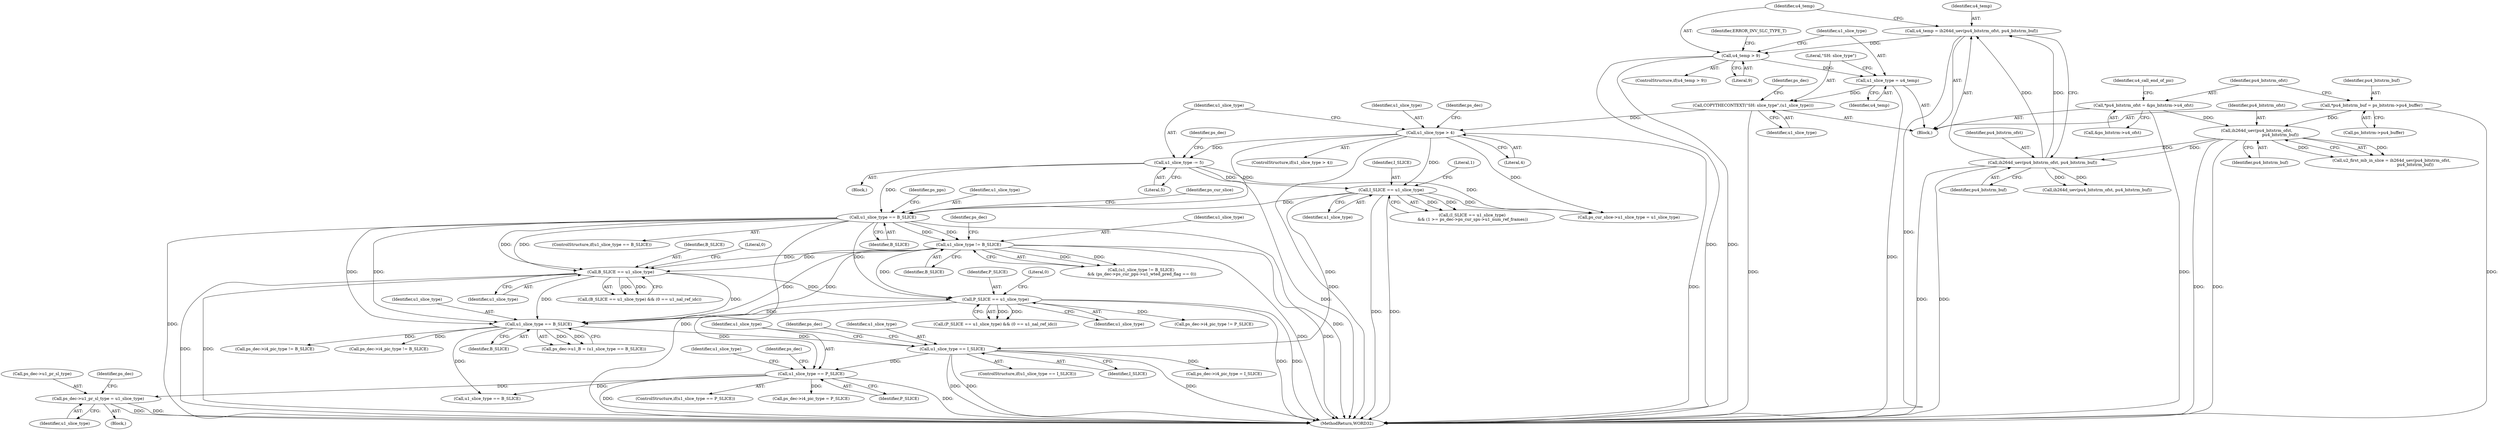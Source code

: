 digraph "0_Android_0b23c81c3dd9ec38f7e6806a3955fed1925541a0_2@pointer" {
"1002469" [label="(Call,ps_dec->u1_pr_sl_type = u1_slice_type)"];
"1002453" [label="(Call,u1_slice_type == P_SLICE)"];
"1002418" [label="(Call,u1_slice_type == I_SLICE)"];
"1002304" [label="(Call,u1_slice_type == B_SLICE)"];
"1001861" [label="(Call,P_SLICE == u1_slice_type)"];
"1001846" [label="(Call,B_SLICE == u1_slice_type)"];
"1001549" [label="(Call,u1_slice_type == B_SLICE)"];
"1000290" [label="(Call,u1_slice_type > 4)"];
"1000281" [label="(Call,COPYTHECONTEXT(\"SH: slice_type\",(u1_slice_type)))"];
"1000278" [label="(Call,u1_slice_type = u4_temp)"];
"1000273" [label="(Call,u4_temp > 9)"];
"1000267" [label="(Call,u4_temp = ih264d_uev(pu4_bitstrm_ofst, pu4_bitstrm_buf))"];
"1000269" [label="(Call,ih264d_uev(pu4_bitstrm_ofst, pu4_bitstrm_buf))"];
"1000229" [label="(Call,ih264d_uev(pu4_bitstrm_ofst,\n                                     pu4_bitstrm_buf))"];
"1000201" [label="(Call,*pu4_bitstrm_ofst = &ps_bitstrm->u4_ofst)"];
"1000195" [label="(Call,*pu4_bitstrm_buf = ps_bitstrm->pu4_buffer)"];
"1000294" [label="(Call,u1_slice_type -= 5)"];
"1000339" [label="(Call,I_SLICE == u1_slice_type)"];
"1001770" [label="(Call,u1_slice_type != B_SLICE)"];
"1000274" [label="(Identifier,u4_temp)"];
"1000308" [label="(Identifier,ps_dec)"];
"1002460" [label="(Identifier,ps_dec)"];
"1001862" [label="(Identifier,P_SLICE)"];
"1002425" [label="(Identifier,ps_dec)"];
"1002305" [label="(Identifier,u1_slice_type)"];
"1001845" [label="(Call,(B_SLICE == u1_slice_type) && (0 == u1_nal_ref_idc))"];
"1000340" [label="(Identifier,I_SLICE)"];
"1000197" [label="(Call,ps_bitstrm->pu4_buffer)"];
"1000295" [label="(Identifier,u1_slice_type)"];
"1000286" [label="(Identifier,ps_dec)"];
"1002436" [label="(Call,ps_dec->i4_pic_type != B_SLICE)"];
"1000293" [label="(Block,)"];
"1000230" [label="(Identifier,pu4_bitstrm_ofst)"];
"1001550" [label="(Identifier,u1_slice_type)"];
"1002417" [label="(ControlStructure,if(u1_slice_type == I_SLICE))"];
"1002477" [label="(Identifier,ps_dec)"];
"1001865" [label="(Literal,0)"];
"1001772" [label="(Identifier,B_SLICE)"];
"1001551" [label="(Identifier,B_SLICE)"];
"1000158" [label="(Block,)"];
"1000218" [label="(Identifier,u4_call_end_of_pic)"];
"1002480" [label="(Call,ps_dec->i4_pic_type = P_SLICE)"];
"1000271" [label="(Identifier,pu4_bitstrm_buf)"];
"1001769" [label="(Call,(u1_slice_type != B_SLICE)\n && (ps_dec->ps_cur_pps->u1_wted_pred_flag == 0))"];
"1001848" [label="(Identifier,u1_slice_type)"];
"1001863" [label="(Identifier,u1_slice_type)"];
"1002418" [label="(Call,u1_slice_type == I_SLICE)"];
"1001555" [label="(Identifier,ps_cur_slice)"];
"1001499" [label="(Call,ps_cur_slice->u1_slice_type = u1_slice_type)"];
"1001860" [label="(Call,(P_SLICE == u1_slice_type) && (0 == u1_nal_ref_idc))"];
"1000290" [label="(Call,u1_slice_type > 4)"];
"1000277" [label="(Identifier,ERROR_INV_SLC_TYPE_T)"];
"1001847" [label="(Identifier,B_SLICE)"];
"1001771" [label="(Identifier,u1_slice_type)"];
"1000275" [label="(Literal,9)"];
"1001776" [label="(Identifier,ps_dec)"];
"1001601" [label="(Identifier,ps_pps)"];
"1000227" [label="(Call,u2_first_mb_in_slice = ih264d_uev(pu4_bitstrm_ofst,\n                                     pu4_bitstrm_buf))"];
"1000231" [label="(Identifier,pu4_bitstrm_buf)"];
"1000280" [label="(Identifier,u4_temp)"];
"1000201" [label="(Call,*pu4_bitstrm_ofst = &ps_bitstrm->u4_ofst)"];
"1002475" [label="(Call,ps_dec->i4_pic_type != B_SLICE)"];
"1002469" [label="(Call,ps_dec->u1_pr_sl_type = u1_slice_type)"];
"1001850" [label="(Literal,0)"];
"1000292" [label="(Literal,4)"];
"1002488" [label="(Identifier,u1_slice_type)"];
"1002441" [label="(Call,ps_dec->i4_pic_type != P_SLICE)"];
"1001548" [label="(ControlStructure,if(u1_slice_type == B_SLICE))"];
"1000268" [label="(Identifier,u4_temp)"];
"1002473" [label="(Identifier,u1_slice_type)"];
"1000279" [label="(Identifier,u1_slice_type)"];
"1001549" [label="(Call,u1_slice_type == B_SLICE)"];
"1000299" [label="(Identifier,ps_dec)"];
"1002304" [label="(Call,u1_slice_type == B_SLICE)"];
"1000270" [label="(Identifier,pu4_bitstrm_ofst)"];
"1002419" [label="(Identifier,u1_slice_type)"];
"1000272" [label="(ControlStructure,if(u4_temp > 9))"];
"1000294" [label="(Call,u1_slice_type -= 5)"];
"1000195" [label="(Call,*pu4_bitstrm_buf = ps_bitstrm->pu4_buffer)"];
"1001770" [label="(Call,u1_slice_type != B_SLICE)"];
"1000203" [label="(Call,&ps_bitstrm->u4_ofst)"];
"1000296" [label="(Literal,5)"];
"1000202" [label="(Identifier,pu4_bitstrm_ofst)"];
"1000338" [label="(Call,(I_SLICE == u1_slice_type)\n && (1 >= ps_dec->ps_cur_sps->u1_num_ref_frames))"];
"1002589" [label="(MethodReturn,WORD32)"];
"1002306" [label="(Identifier,B_SLICE)"];
"1000343" [label="(Literal,1)"];
"1002300" [label="(Call,ps_dec->u1_B = (u1_slice_type == B_SLICE))"];
"1000283" [label="(Identifier,u1_slice_type)"];
"1000410" [label="(Call,ih264d_uev(pu4_bitstrm_ofst, pu4_bitstrm_buf))"];
"1000267" [label="(Call,u4_temp = ih264d_uev(pu4_bitstrm_ofst, pu4_bitstrm_buf))"];
"1000291" [label="(Identifier,u1_slice_type)"];
"1000278" [label="(Call,u1_slice_type = u4_temp)"];
"1001861" [label="(Call,P_SLICE == u1_slice_type)"];
"1002487" [label="(Call,u1_slice_type == B_SLICE)"];
"1000196" [label="(Identifier,pu4_bitstrm_buf)"];
"1002420" [label="(Identifier,I_SLICE)"];
"1002455" [label="(Identifier,P_SLICE)"];
"1000281" [label="(Call,COPYTHECONTEXT(\"SH: slice_type\",(u1_slice_type)))"];
"1000269" [label="(Call,ih264d_uev(pu4_bitstrm_ofst, pu4_bitstrm_buf))"];
"1002453" [label="(Call,u1_slice_type == P_SLICE)"];
"1000282" [label="(Literal,\"SH: slice_type\")"];
"1002456" [label="(Block,)"];
"1000339" [label="(Call,I_SLICE == u1_slice_type)"];
"1002454" [label="(Identifier,u1_slice_type)"];
"1000273" [label="(Call,u4_temp > 9)"];
"1000289" [label="(ControlStructure,if(u1_slice_type > 4))"];
"1002446" [label="(Call,ps_dec->i4_pic_type = I_SLICE)"];
"1000341" [label="(Identifier,u1_slice_type)"];
"1002452" [label="(ControlStructure,if(u1_slice_type == P_SLICE))"];
"1000229" [label="(Call,ih264d_uev(pu4_bitstrm_ofst,\n                                     pu4_bitstrm_buf))"];
"1001846" [label="(Call,B_SLICE == u1_slice_type)"];
"1002470" [label="(Call,ps_dec->u1_pr_sl_type)"];
"1002469" -> "1002456"  [label="AST: "];
"1002469" -> "1002473"  [label="CFG: "];
"1002470" -> "1002469"  [label="AST: "];
"1002473" -> "1002469"  [label="AST: "];
"1002477" -> "1002469"  [label="CFG: "];
"1002469" -> "1002589"  [label="DDG: "];
"1002469" -> "1002589"  [label="DDG: "];
"1002453" -> "1002469"  [label="DDG: "];
"1002453" -> "1002452"  [label="AST: "];
"1002453" -> "1002455"  [label="CFG: "];
"1002454" -> "1002453"  [label="AST: "];
"1002455" -> "1002453"  [label="AST: "];
"1002460" -> "1002453"  [label="CFG: "];
"1002488" -> "1002453"  [label="CFG: "];
"1002453" -> "1002589"  [label="DDG: "];
"1002453" -> "1002589"  [label="DDG: "];
"1002418" -> "1002453"  [label="DDG: "];
"1001861" -> "1002453"  [label="DDG: "];
"1002453" -> "1002480"  [label="DDG: "];
"1002453" -> "1002487"  [label="DDG: "];
"1002418" -> "1002417"  [label="AST: "];
"1002418" -> "1002420"  [label="CFG: "];
"1002419" -> "1002418"  [label="AST: "];
"1002420" -> "1002418"  [label="AST: "];
"1002425" -> "1002418"  [label="CFG: "];
"1002454" -> "1002418"  [label="CFG: "];
"1002418" -> "1002589"  [label="DDG: "];
"1002418" -> "1002589"  [label="DDG: "];
"1002418" -> "1002589"  [label="DDG: "];
"1002304" -> "1002418"  [label="DDG: "];
"1000339" -> "1002418"  [label="DDG: "];
"1002418" -> "1002446"  [label="DDG: "];
"1002304" -> "1002300"  [label="AST: "];
"1002304" -> "1002306"  [label="CFG: "];
"1002305" -> "1002304"  [label="AST: "];
"1002306" -> "1002304"  [label="AST: "];
"1002300" -> "1002304"  [label="CFG: "];
"1002304" -> "1002300"  [label="DDG: "];
"1002304" -> "1002300"  [label="DDG: "];
"1001861" -> "1002304"  [label="DDG: "];
"1001846" -> "1002304"  [label="DDG: "];
"1001846" -> "1002304"  [label="DDG: "];
"1001770" -> "1002304"  [label="DDG: "];
"1001770" -> "1002304"  [label="DDG: "];
"1001549" -> "1002304"  [label="DDG: "];
"1001549" -> "1002304"  [label="DDG: "];
"1002304" -> "1002436"  [label="DDG: "];
"1002304" -> "1002475"  [label="DDG: "];
"1002304" -> "1002487"  [label="DDG: "];
"1001861" -> "1001860"  [label="AST: "];
"1001861" -> "1001863"  [label="CFG: "];
"1001862" -> "1001861"  [label="AST: "];
"1001863" -> "1001861"  [label="AST: "];
"1001865" -> "1001861"  [label="CFG: "];
"1001860" -> "1001861"  [label="CFG: "];
"1001861" -> "1002589"  [label="DDG: "];
"1001861" -> "1002589"  [label="DDG: "];
"1001861" -> "1001860"  [label="DDG: "];
"1001861" -> "1001860"  [label="DDG: "];
"1001846" -> "1001861"  [label="DDG: "];
"1001770" -> "1001861"  [label="DDG: "];
"1001549" -> "1001861"  [label="DDG: "];
"1001861" -> "1002441"  [label="DDG: "];
"1001846" -> "1001845"  [label="AST: "];
"1001846" -> "1001848"  [label="CFG: "];
"1001847" -> "1001846"  [label="AST: "];
"1001848" -> "1001846"  [label="AST: "];
"1001850" -> "1001846"  [label="CFG: "];
"1001845" -> "1001846"  [label="CFG: "];
"1001846" -> "1002589"  [label="DDG: "];
"1001846" -> "1002589"  [label="DDG: "];
"1001846" -> "1001845"  [label="DDG: "];
"1001846" -> "1001845"  [label="DDG: "];
"1001549" -> "1001846"  [label="DDG: "];
"1001549" -> "1001846"  [label="DDG: "];
"1001770" -> "1001846"  [label="DDG: "];
"1001770" -> "1001846"  [label="DDG: "];
"1001549" -> "1001548"  [label="AST: "];
"1001549" -> "1001551"  [label="CFG: "];
"1001550" -> "1001549"  [label="AST: "];
"1001551" -> "1001549"  [label="AST: "];
"1001555" -> "1001549"  [label="CFG: "];
"1001601" -> "1001549"  [label="CFG: "];
"1001549" -> "1002589"  [label="DDG: "];
"1001549" -> "1002589"  [label="DDG: "];
"1001549" -> "1002589"  [label="DDG: "];
"1000290" -> "1001549"  [label="DDG: "];
"1000294" -> "1001549"  [label="DDG: "];
"1000339" -> "1001549"  [label="DDG: "];
"1001549" -> "1001770"  [label="DDG: "];
"1001549" -> "1001770"  [label="DDG: "];
"1000290" -> "1000289"  [label="AST: "];
"1000290" -> "1000292"  [label="CFG: "];
"1000291" -> "1000290"  [label="AST: "];
"1000292" -> "1000290"  [label="AST: "];
"1000295" -> "1000290"  [label="CFG: "];
"1000308" -> "1000290"  [label="CFG: "];
"1000290" -> "1002589"  [label="DDG: "];
"1000290" -> "1002589"  [label="DDG: "];
"1000281" -> "1000290"  [label="DDG: "];
"1000290" -> "1000294"  [label="DDG: "];
"1000290" -> "1000339"  [label="DDG: "];
"1000290" -> "1001499"  [label="DDG: "];
"1000281" -> "1000158"  [label="AST: "];
"1000281" -> "1000283"  [label="CFG: "];
"1000282" -> "1000281"  [label="AST: "];
"1000283" -> "1000281"  [label="AST: "];
"1000286" -> "1000281"  [label="CFG: "];
"1000281" -> "1002589"  [label="DDG: "];
"1000278" -> "1000281"  [label="DDG: "];
"1000278" -> "1000158"  [label="AST: "];
"1000278" -> "1000280"  [label="CFG: "];
"1000279" -> "1000278"  [label="AST: "];
"1000280" -> "1000278"  [label="AST: "];
"1000282" -> "1000278"  [label="CFG: "];
"1000278" -> "1002589"  [label="DDG: "];
"1000273" -> "1000278"  [label="DDG: "];
"1000273" -> "1000272"  [label="AST: "];
"1000273" -> "1000275"  [label="CFG: "];
"1000274" -> "1000273"  [label="AST: "];
"1000275" -> "1000273"  [label="AST: "];
"1000277" -> "1000273"  [label="CFG: "];
"1000279" -> "1000273"  [label="CFG: "];
"1000273" -> "1002589"  [label="DDG: "];
"1000273" -> "1002589"  [label="DDG: "];
"1000267" -> "1000273"  [label="DDG: "];
"1000267" -> "1000158"  [label="AST: "];
"1000267" -> "1000269"  [label="CFG: "];
"1000268" -> "1000267"  [label="AST: "];
"1000269" -> "1000267"  [label="AST: "];
"1000274" -> "1000267"  [label="CFG: "];
"1000267" -> "1002589"  [label="DDG: "];
"1000269" -> "1000267"  [label="DDG: "];
"1000269" -> "1000267"  [label="DDG: "];
"1000269" -> "1000271"  [label="CFG: "];
"1000270" -> "1000269"  [label="AST: "];
"1000271" -> "1000269"  [label="AST: "];
"1000269" -> "1002589"  [label="DDG: "];
"1000269" -> "1002589"  [label="DDG: "];
"1000229" -> "1000269"  [label="DDG: "];
"1000229" -> "1000269"  [label="DDG: "];
"1000269" -> "1000410"  [label="DDG: "];
"1000269" -> "1000410"  [label="DDG: "];
"1000229" -> "1000227"  [label="AST: "];
"1000229" -> "1000231"  [label="CFG: "];
"1000230" -> "1000229"  [label="AST: "];
"1000231" -> "1000229"  [label="AST: "];
"1000227" -> "1000229"  [label="CFG: "];
"1000229" -> "1002589"  [label="DDG: "];
"1000229" -> "1002589"  [label="DDG: "];
"1000229" -> "1000227"  [label="DDG: "];
"1000229" -> "1000227"  [label="DDG: "];
"1000201" -> "1000229"  [label="DDG: "];
"1000195" -> "1000229"  [label="DDG: "];
"1000201" -> "1000158"  [label="AST: "];
"1000201" -> "1000203"  [label="CFG: "];
"1000202" -> "1000201"  [label="AST: "];
"1000203" -> "1000201"  [label="AST: "];
"1000218" -> "1000201"  [label="CFG: "];
"1000201" -> "1002589"  [label="DDG: "];
"1000195" -> "1000158"  [label="AST: "];
"1000195" -> "1000197"  [label="CFG: "];
"1000196" -> "1000195"  [label="AST: "];
"1000197" -> "1000195"  [label="AST: "];
"1000202" -> "1000195"  [label="CFG: "];
"1000195" -> "1002589"  [label="DDG: "];
"1000294" -> "1000293"  [label="AST: "];
"1000294" -> "1000296"  [label="CFG: "];
"1000295" -> "1000294"  [label="AST: "];
"1000296" -> "1000294"  [label="AST: "];
"1000299" -> "1000294"  [label="CFG: "];
"1000294" -> "1002589"  [label="DDG: "];
"1000294" -> "1000339"  [label="DDG: "];
"1000294" -> "1001499"  [label="DDG: "];
"1000339" -> "1000338"  [label="AST: "];
"1000339" -> "1000341"  [label="CFG: "];
"1000340" -> "1000339"  [label="AST: "];
"1000341" -> "1000339"  [label="AST: "];
"1000343" -> "1000339"  [label="CFG: "];
"1000338" -> "1000339"  [label="CFG: "];
"1000339" -> "1002589"  [label="DDG: "];
"1000339" -> "1002589"  [label="DDG: "];
"1000339" -> "1000338"  [label="DDG: "];
"1000339" -> "1000338"  [label="DDG: "];
"1000339" -> "1001499"  [label="DDG: "];
"1001770" -> "1001769"  [label="AST: "];
"1001770" -> "1001772"  [label="CFG: "];
"1001771" -> "1001770"  [label="AST: "];
"1001772" -> "1001770"  [label="AST: "];
"1001776" -> "1001770"  [label="CFG: "];
"1001769" -> "1001770"  [label="CFG: "];
"1001770" -> "1002589"  [label="DDG: "];
"1001770" -> "1002589"  [label="DDG: "];
"1001770" -> "1001769"  [label="DDG: "];
"1001770" -> "1001769"  [label="DDG: "];
}
